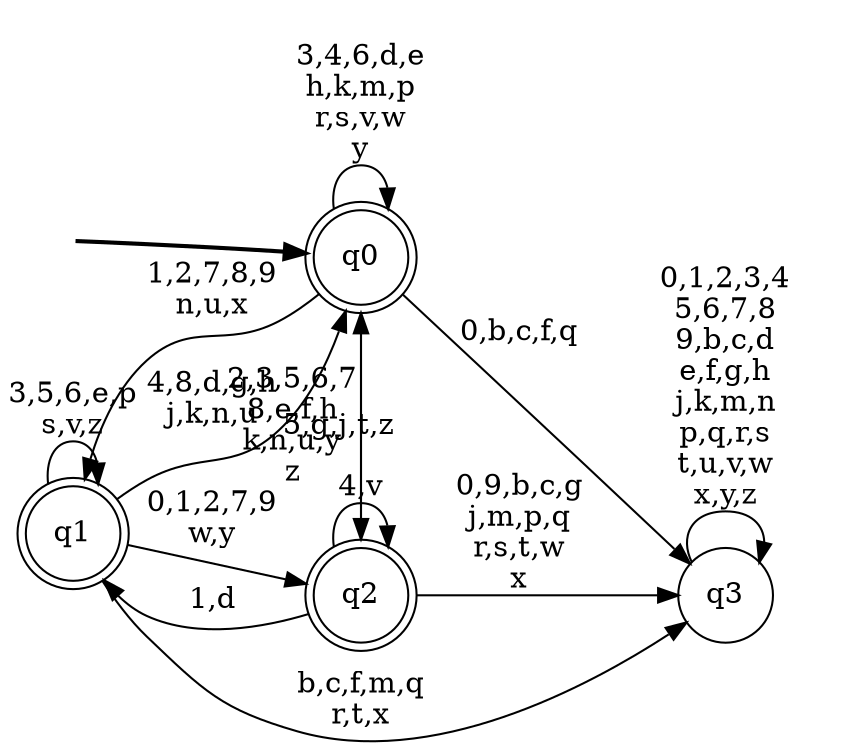 digraph BlueStar {
__start0 [style = invis, shape = none, label = "", width = 0, height = 0];

rankdir=LR;
size="8,5";

s0 [style="rounded,filled", color="black", fillcolor="white" shape="doublecircle", label="q0"];
s1 [style="rounded,filled", color="black", fillcolor="white" shape="doublecircle", label="q1"];
s2 [style="rounded,filled", color="black", fillcolor="white" shape="doublecircle", label="q2"];
s3 [style="filled", color="black", fillcolor="white" shape="circle", label="q3"];
subgraph cluster_main { 
	graph [pad=".75", ranksep="0.15", nodesep="0.15"];
	 style=invis; 
	__start0 -> s0 [penwidth=2];
}
s0 -> s0 [label="3,4,6,d,e\nh,k,m,p\nr,s,v,w\ny"];
s0 -> s1 [label="1,2,7,8,9\nn,u,x"];
s0 -> s2 [label="5,g,j,t,z"];
s0 -> s3 [label="0,b,c,f,q"];
s1 -> s0 [label="4,8,d,g,h\nj,k,n,u"];
s1 -> s1 [label="3,5,6,e,p\ns,v,z"];
s1 -> s2 [label="0,1,2,7,9\nw,y"];
s1 -> s3 [label="b,c,f,m,q\nr,t,x"];
s2 -> s0 [label="2,3,5,6,7\n8,e,f,h\nk,n,u,y\nz"];
s2 -> s1 [label="1,d"];
s2 -> s2 [label="4,v"];
s2 -> s3 [label="0,9,b,c,g\nj,m,p,q\nr,s,t,w\nx"];
s3 -> s3 [label="0,1,2,3,4\n5,6,7,8\n9,b,c,d\ne,f,g,h\nj,k,m,n\np,q,r,s\nt,u,v,w\nx,y,z"];

}